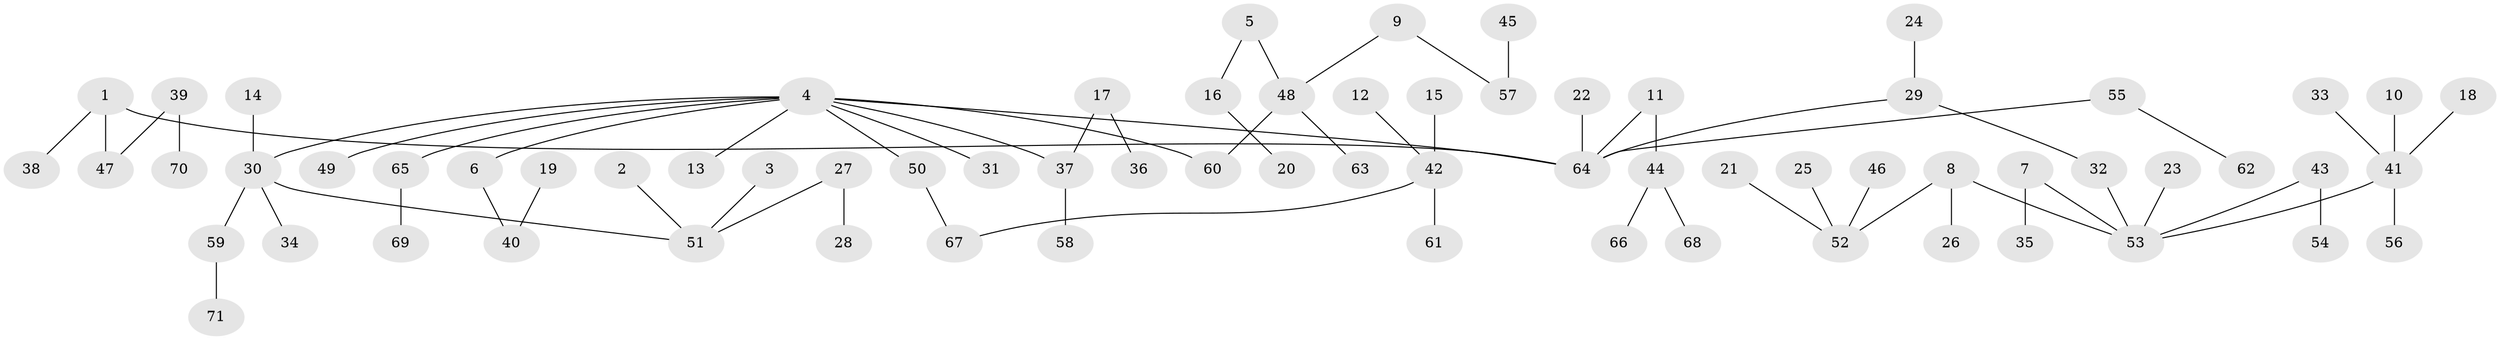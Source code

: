 // original degree distribution, {5: 0.02127659574468085, 8: 0.0070921985815602835, 6: 0.014184397163120567, 7: 0.02127659574468085, 3: 0.12056737588652482, 4: 0.04964539007092199, 2: 0.2624113475177305, 1: 0.5035460992907801}
// Generated by graph-tools (version 1.1) at 2025/26/03/09/25 03:26:30]
// undirected, 71 vertices, 70 edges
graph export_dot {
graph [start="1"]
  node [color=gray90,style=filled];
  1;
  2;
  3;
  4;
  5;
  6;
  7;
  8;
  9;
  10;
  11;
  12;
  13;
  14;
  15;
  16;
  17;
  18;
  19;
  20;
  21;
  22;
  23;
  24;
  25;
  26;
  27;
  28;
  29;
  30;
  31;
  32;
  33;
  34;
  35;
  36;
  37;
  38;
  39;
  40;
  41;
  42;
  43;
  44;
  45;
  46;
  47;
  48;
  49;
  50;
  51;
  52;
  53;
  54;
  55;
  56;
  57;
  58;
  59;
  60;
  61;
  62;
  63;
  64;
  65;
  66;
  67;
  68;
  69;
  70;
  71;
  1 -- 38 [weight=1.0];
  1 -- 47 [weight=1.0];
  1 -- 64 [weight=1.0];
  2 -- 51 [weight=1.0];
  3 -- 51 [weight=1.0];
  4 -- 6 [weight=1.0];
  4 -- 13 [weight=1.0];
  4 -- 30 [weight=1.0];
  4 -- 31 [weight=1.0];
  4 -- 37 [weight=1.0];
  4 -- 49 [weight=1.0];
  4 -- 50 [weight=1.0];
  4 -- 60 [weight=1.0];
  4 -- 64 [weight=1.0];
  4 -- 65 [weight=1.0];
  5 -- 16 [weight=1.0];
  5 -- 48 [weight=1.0];
  6 -- 40 [weight=1.0];
  7 -- 35 [weight=1.0];
  7 -- 53 [weight=1.0];
  8 -- 26 [weight=1.0];
  8 -- 52 [weight=1.0];
  8 -- 53 [weight=1.0];
  9 -- 48 [weight=1.0];
  9 -- 57 [weight=1.0];
  10 -- 41 [weight=1.0];
  11 -- 44 [weight=1.0];
  11 -- 64 [weight=1.0];
  12 -- 42 [weight=1.0];
  14 -- 30 [weight=1.0];
  15 -- 42 [weight=1.0];
  16 -- 20 [weight=1.0];
  17 -- 36 [weight=1.0];
  17 -- 37 [weight=1.0];
  18 -- 41 [weight=1.0];
  19 -- 40 [weight=1.0];
  21 -- 52 [weight=1.0];
  22 -- 64 [weight=1.0];
  23 -- 53 [weight=1.0];
  24 -- 29 [weight=1.0];
  25 -- 52 [weight=1.0];
  27 -- 28 [weight=1.0];
  27 -- 51 [weight=1.0];
  29 -- 32 [weight=1.0];
  29 -- 64 [weight=1.0];
  30 -- 34 [weight=1.0];
  30 -- 51 [weight=1.0];
  30 -- 59 [weight=1.0];
  32 -- 53 [weight=1.0];
  33 -- 41 [weight=1.0];
  37 -- 58 [weight=1.0];
  39 -- 47 [weight=1.0];
  39 -- 70 [weight=1.0];
  41 -- 53 [weight=1.0];
  41 -- 56 [weight=1.0];
  42 -- 61 [weight=1.0];
  42 -- 67 [weight=1.0];
  43 -- 53 [weight=1.0];
  43 -- 54 [weight=1.0];
  44 -- 66 [weight=1.0];
  44 -- 68 [weight=1.0];
  45 -- 57 [weight=1.0];
  46 -- 52 [weight=1.0];
  48 -- 60 [weight=1.0];
  48 -- 63 [weight=1.0];
  50 -- 67 [weight=1.0];
  55 -- 62 [weight=1.0];
  55 -- 64 [weight=1.0];
  59 -- 71 [weight=1.0];
  65 -- 69 [weight=1.0];
}

